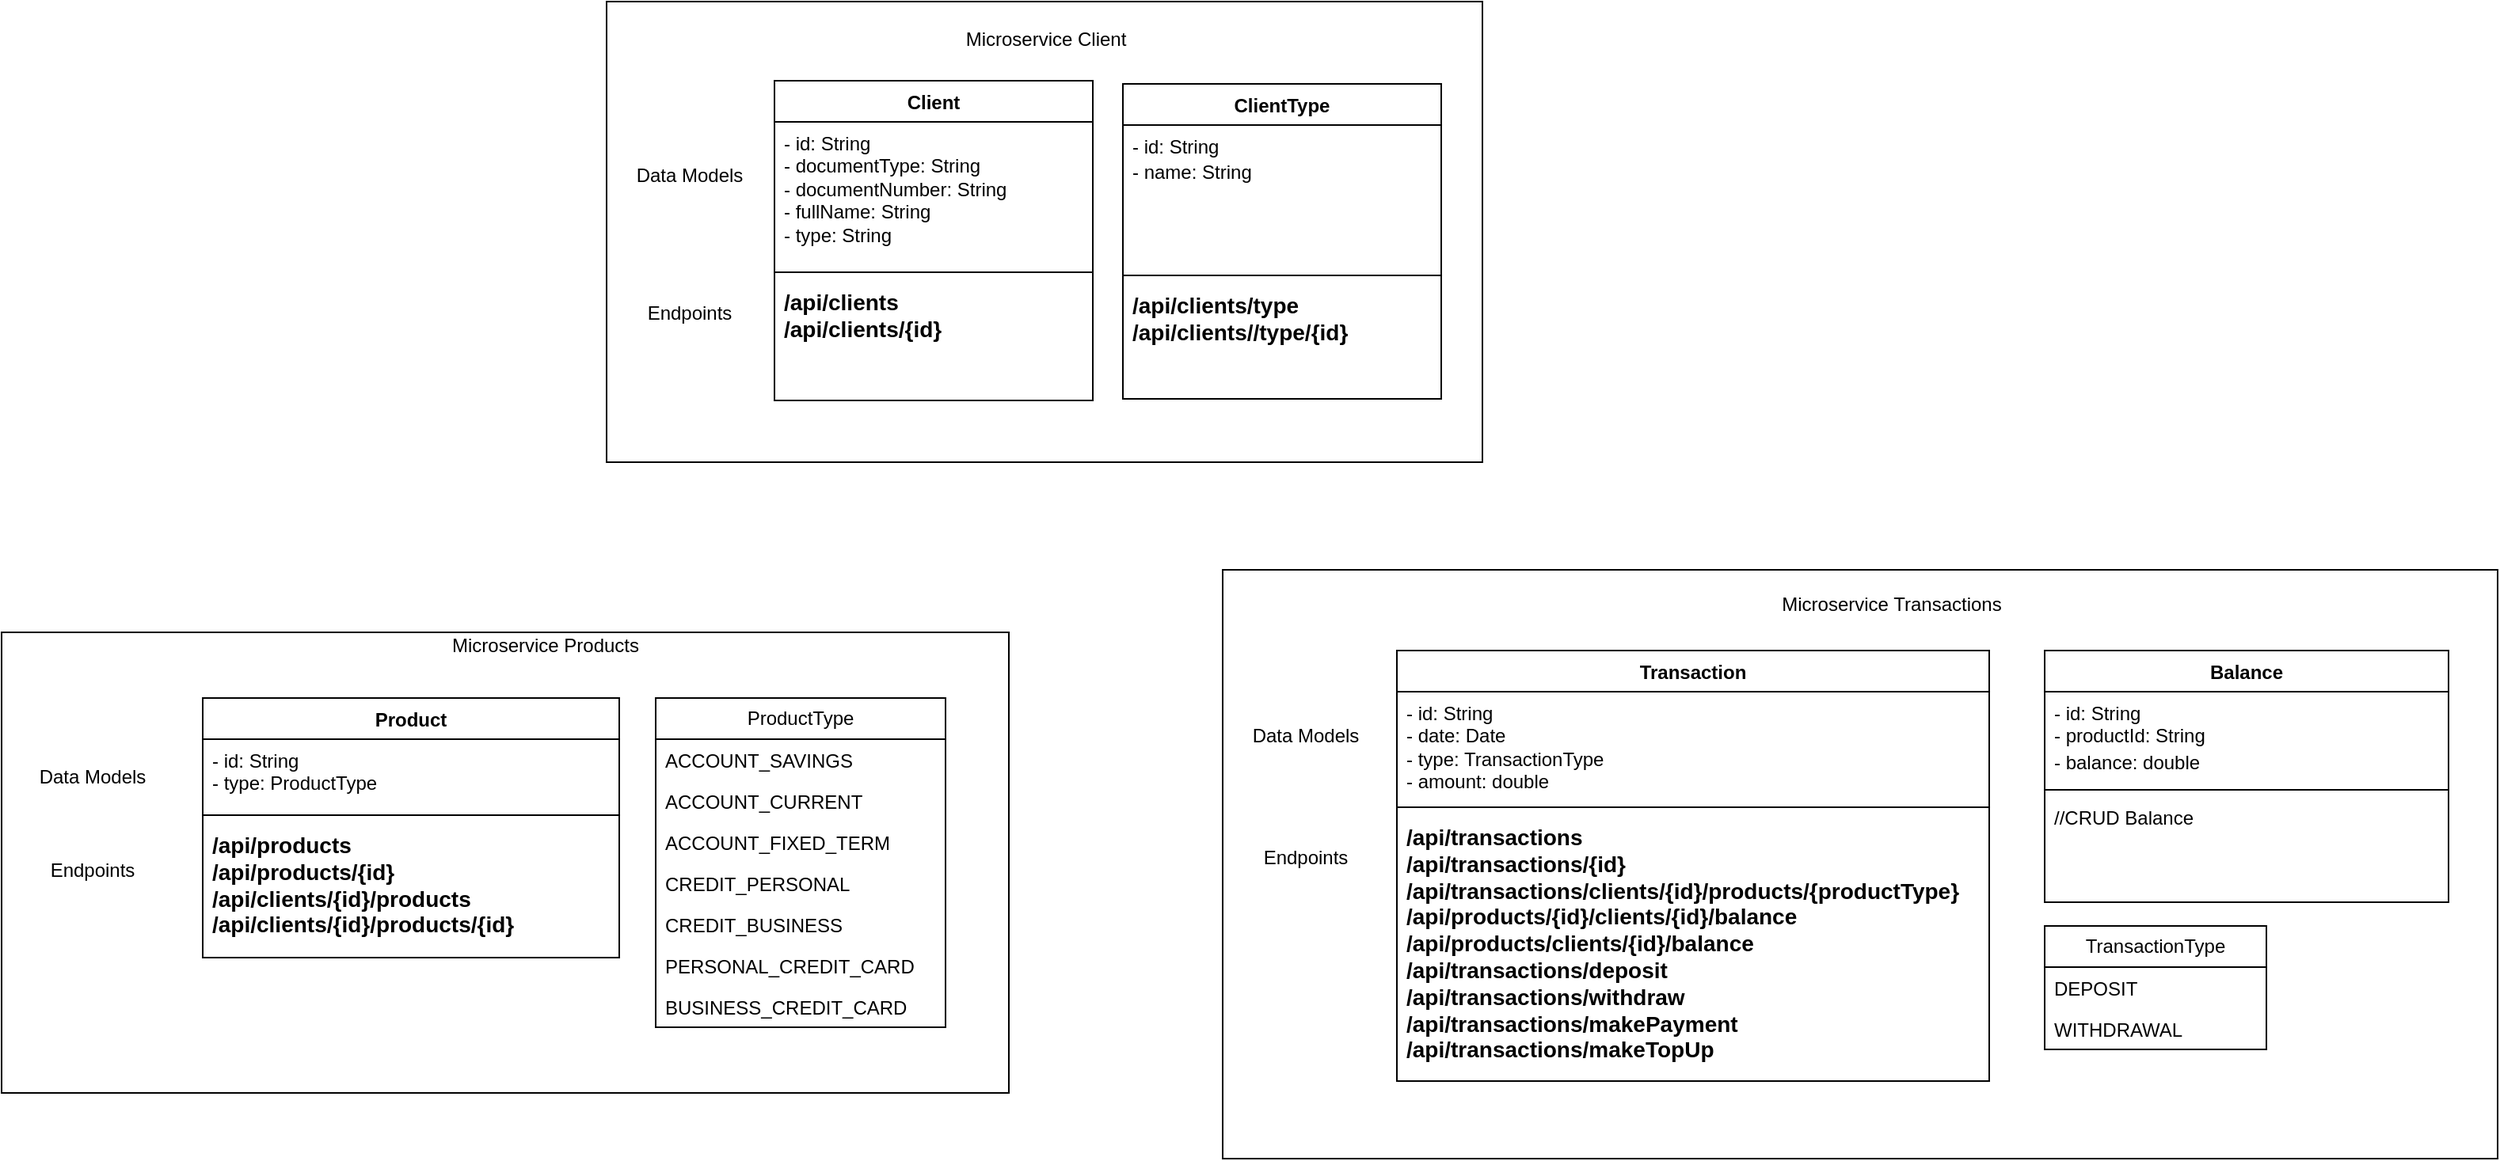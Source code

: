 <mxfile version="21.6.1" type="device">
  <diagram name="Página-1" id="byQaw5cqvZ2PZXJsykcE">
    <mxGraphModel dx="1434" dy="1213" grid="0" gridSize="10" guides="1" tooltips="1" connect="1" arrows="1" fold="1" page="0" pageScale="1" pageWidth="827" pageHeight="1169" math="0" shadow="0">
      <root>
        <mxCell id="0" />
        <mxCell id="1" parent="0" />
        <mxCell id="kyLPirycK8c-wqSpg7BQ-3" value="" style="verticalLabelPosition=bottom;verticalAlign=top;html=1;shape=mxgraph.basic.rect;fillColor2=none;strokeWidth=1;size=20;indent=5;" vertex="1" parent="1">
          <mxGeometry x="696" y="-298" width="805" height="372" as="geometry" />
        </mxCell>
        <mxCell id="kyLPirycK8c-wqSpg7BQ-2" value="" style="verticalLabelPosition=bottom;verticalAlign=top;html=1;shape=mxgraph.basic.rect;fillColor2=none;strokeWidth=1;size=20;indent=5;" vertex="1" parent="1">
          <mxGeometry x="-75" y="-258.5" width="636" height="291" as="geometry" />
        </mxCell>
        <mxCell id="Dh1_PqeGlYigmbHntT6k-110" value="" style="verticalLabelPosition=bottom;verticalAlign=top;html=1;shape=mxgraph.basic.rect;fillColor2=none;strokeWidth=1;size=20;indent=5;" parent="1" vertex="1">
          <mxGeometry x="307" y="-657" width="553" height="291" as="geometry" />
        </mxCell>
        <mxCell id="Dh1_PqeGlYigmbHntT6k-1" value="Product" style="swimlane;fontStyle=1;align=center;verticalAlign=top;childLayout=stackLayout;horizontal=1;startSize=26;horizontalStack=0;resizeParent=1;resizeParentMax=0;resizeLast=0;collapsible=1;marginBottom=0;whiteSpace=wrap;html=1;fillColor=#FFFFFF;" parent="1" vertex="1">
          <mxGeometry x="52" y="-217" width="263" height="164" as="geometry" />
        </mxCell>
        <mxCell id="Dh1_PqeGlYigmbHntT6k-2" value="- id: String&lt;br&gt;- type: ProductType&lt;br&gt;&lt;span style=&quot;border: 0px solid rgb(217, 217, 227); box-sizing: border-box; --tw-border-spacing-x: 0; --tw-border-spacing-y: 0; --tw-translate-x: 0; --tw-translate-y: 0; --tw-rotate: 0; --tw-skew-x: 0; --tw-skew-y: 0; --tw-scale-x: 1; --tw-scale-y: 1; --tw-pan-x: ; --tw-pan-y: ; --tw-pinch-zoom: ; --tw-scroll-snap-strictness: proximity; --tw-gradient-from-position: ; --tw-gradient-via-position: ; --tw-gradient-to-position: ; --tw-ordinal: ; --tw-slashed-zero: ; --tw-numeric-figure: ; --tw-numeric-spacing: ; --tw-numeric-fraction: ; --tw-ring-inset: ; --tw-ring-offset-width: 0px; --tw-ring-offset-color: #fff; --tw-ring-color: rgba(69,89,164,.5); --tw-ring-offset-shadow: 0 0 transparent; --tw-ring-shadow: 0 0 transparent; --tw-shadow: 0 0 transparent; --tw-shadow-colored: 0 0 transparent; --tw-blur: ; --tw-brightness: ; --tw-contrast: ; --tw-grayscale: ; --tw-hue-rotate: ; --tw-invert: ; --tw-saturate: ; --tw-sepia: ; --tw-drop-shadow: ; --tw-backdrop-blur: ; --tw-backdrop-brightness: ; --tw-backdrop-contrast: ; --tw-backdrop-grayscale: ; --tw-backdrop-hue-rotate: ; --tw-backdrop-invert: ; --tw-backdrop-opacity: ; --tw-backdrop-saturate: ; --tw-backdrop-sepia: ; color: rgb(255, 255, 255); font-family: &amp;quot;Söhne Mono&amp;quot;, Monaco, &amp;quot;Andale Mono&amp;quot;, &amp;quot;Ubuntu Mono&amp;quot;, monospace; font-size: 14px; background-color: rgb(0, 0, 0);&quot; class=&quot;xml&quot;&gt;&lt;span style=&quot;border: 0px solid rgb(217, 217, 227); box-sizing: border-box; --tw-border-spacing-x: 0; --tw-border-spacing-y: 0; --tw-translate-x: 0; --tw-translate-y: 0; --tw-rotate: 0; --tw-skew-x: 0; --tw-skew-y: 0; --tw-scale-x: 1; --tw-scale-y: 1; --tw-pan-x: ; --tw-pan-y: ; --tw-pinch-zoom: ; --tw-scroll-snap-strictness: proximity; --tw-gradient-from-position: ; --tw-gradient-via-position: ; --tw-gradient-to-position: ; --tw-ordinal: ; --tw-slashed-zero: ; --tw-numeric-figure: ; --tw-numeric-spacing: ; --tw-numeric-fraction: ; --tw-ring-inset: ; --tw-ring-offset-width: 0px; --tw-ring-offset-color: #fff; --tw-ring-color: rgba(69,89,164,.5); --tw-ring-offset-shadow: 0 0 transparent; --tw-ring-shadow: 0 0 transparent; --tw-shadow: 0 0 transparent; --tw-shadow-colored: 0 0 transparent; --tw-blur: ; --tw-brightness: ; --tw-contrast: ; --tw-grayscale: ; --tw-hue-rotate: ; --tw-invert: ; --tw-saturate: ; --tw-sepia: ; --tw-drop-shadow: ; --tw-backdrop-blur: ; --tw-backdrop-brightness: ; --tw-backdrop-contrast: ; --tw-backdrop-grayscale: ; --tw-backdrop-hue-rotate: ; --tw-backdrop-invert: ; --tw-backdrop-opacity: ; --tw-backdrop-saturate: ; --tw-backdrop-sepia: ;&quot; class=&quot;hljs-tag&quot;&gt;&lt;br&gt;&lt;br&gt;&lt;/span&gt;&lt;/span&gt;" style="text;strokeColor=none;fillColor=none;align=left;verticalAlign=top;spacingLeft=4;spacingRight=4;overflow=hidden;rotatable=0;points=[[0,0.5],[1,0.5]];portConstraint=eastwest;whiteSpace=wrap;html=1;" parent="Dh1_PqeGlYigmbHntT6k-1" vertex="1">
          <mxGeometry y="26" width="263" height="44" as="geometry" />
        </mxCell>
        <mxCell id="Dh1_PqeGlYigmbHntT6k-3" value="" style="line;strokeWidth=1;fillColor=none;align=left;verticalAlign=middle;spacingTop=-1;spacingLeft=3;spacingRight=3;rotatable=0;labelPosition=right;points=[];portConstraint=eastwest;strokeColor=inherit;" parent="Dh1_PqeGlYigmbHntT6k-1" vertex="1">
          <mxGeometry y="70" width="263" height="8" as="geometry" />
        </mxCell>
        <mxCell id="Dh1_PqeGlYigmbHntT6k-4" value="&lt;b style=&quot;border-color: var(--border-color); font-size: 14px;&quot;&gt;&lt;b style=&quot;border-color: var(--border-color);&quot;&gt;/api&lt;/b&gt;/products&lt;br style=&quot;border-color: var(--border-color);&quot;&gt;&lt;b style=&quot;border-color: var(--border-color);&quot;&gt;/api&lt;/b&gt;/&lt;b style=&quot;border-color: var(--border-color);&quot;&gt;products&lt;/b&gt;/{id}&lt;br&gt;&lt;b style=&quot;border-color: var(--border-color);&quot;&gt;/api/clients/{id}/products&lt;br&gt;&lt;/b&gt;&lt;b style=&quot;border-color: var(--border-color);&quot;&gt;&lt;b style=&quot;border-color: var(--border-color);&quot;&gt;/api/clients/{id}/products/{id}&lt;/b&gt;&lt;/b&gt;&lt;br&gt;&lt;/b&gt;" style="text;strokeColor=none;fillColor=none;align=left;verticalAlign=top;spacingLeft=4;spacingRight=4;overflow=hidden;rotatable=0;points=[[0,0.5],[1,0.5]];portConstraint=eastwest;whiteSpace=wrap;html=1;" parent="Dh1_PqeGlYigmbHntT6k-1" vertex="1">
          <mxGeometry y="78" width="263" height="86" as="geometry" />
        </mxCell>
        <mxCell id="Dh1_PqeGlYigmbHntT6k-47" value="ProductType" style="swimlane;fontStyle=0;childLayout=stackLayout;horizontal=1;startSize=26;fillColor=none;horizontalStack=0;resizeParent=1;resizeParentMax=0;resizeLast=0;collapsible=1;marginBottom=0;whiteSpace=wrap;html=1;" parent="1" vertex="1">
          <mxGeometry x="338" y="-217" width="183" height="208" as="geometry">
            <mxRectangle x="432" y="33" width="93" height="26" as="alternateBounds" />
          </mxGeometry>
        </mxCell>
        <mxCell id="Dh1_PqeGlYigmbHntT6k-48" value="ACCOUNT_SAVINGS" style="text;strokeColor=none;fillColor=none;align=left;verticalAlign=top;spacingLeft=4;spacingRight=4;overflow=hidden;rotatable=0;points=[[0,0.5],[1,0.5]];portConstraint=eastwest;whiteSpace=wrap;html=1;" parent="Dh1_PqeGlYigmbHntT6k-47" vertex="1">
          <mxGeometry y="26" width="183" height="26" as="geometry" />
        </mxCell>
        <mxCell id="Dh1_PqeGlYigmbHntT6k-49" value="ACCOUNT_CURRENT" style="text;strokeColor=none;fillColor=none;align=left;verticalAlign=top;spacingLeft=4;spacingRight=4;overflow=hidden;rotatable=0;points=[[0,0.5],[1,0.5]];portConstraint=eastwest;whiteSpace=wrap;html=1;" parent="Dh1_PqeGlYigmbHntT6k-47" vertex="1">
          <mxGeometry y="52" width="183" height="26" as="geometry" />
        </mxCell>
        <mxCell id="Dh1_PqeGlYigmbHntT6k-50" value="ACCOUNT_FIXED_TERM" style="text;strokeColor=none;fillColor=none;align=left;verticalAlign=top;spacingLeft=4;spacingRight=4;overflow=hidden;rotatable=0;points=[[0,0.5],[1,0.5]];portConstraint=eastwest;whiteSpace=wrap;html=1;" parent="Dh1_PqeGlYigmbHntT6k-47" vertex="1">
          <mxGeometry y="78" width="183" height="26" as="geometry" />
        </mxCell>
        <mxCell id="Dh1_PqeGlYigmbHntT6k-85" value="CREDIT_PERSONAL" style="text;strokeColor=none;fillColor=none;align=left;verticalAlign=top;spacingLeft=4;spacingRight=4;overflow=hidden;rotatable=0;points=[[0,0.5],[1,0.5]];portConstraint=eastwest;whiteSpace=wrap;html=1;" parent="Dh1_PqeGlYigmbHntT6k-47" vertex="1">
          <mxGeometry y="104" width="183" height="26" as="geometry" />
        </mxCell>
        <mxCell id="Dh1_PqeGlYigmbHntT6k-86" value="CREDIT_BUSINESS" style="text;strokeColor=none;fillColor=none;align=left;verticalAlign=top;spacingLeft=4;spacingRight=4;overflow=hidden;rotatable=0;points=[[0,0.5],[1,0.5]];portConstraint=eastwest;whiteSpace=wrap;html=1;" parent="Dh1_PqeGlYigmbHntT6k-47" vertex="1">
          <mxGeometry y="130" width="183" height="26" as="geometry" />
        </mxCell>
        <mxCell id="Dh1_PqeGlYigmbHntT6k-87" value="PERSONAL_CREDIT_CARD" style="text;strokeColor=none;fillColor=none;align=left;verticalAlign=top;spacingLeft=4;spacingRight=4;overflow=hidden;rotatable=0;points=[[0,0.5],[1,0.5]];portConstraint=eastwest;whiteSpace=wrap;html=1;" parent="Dh1_PqeGlYigmbHntT6k-47" vertex="1">
          <mxGeometry y="156" width="183" height="26" as="geometry" />
        </mxCell>
        <mxCell id="Dh1_PqeGlYigmbHntT6k-88" value="BUSINESS_CREDIT_CARD" style="text;strokeColor=none;fillColor=none;align=left;verticalAlign=top;spacingLeft=4;spacingRight=4;overflow=hidden;rotatable=0;points=[[0,0.5],[1,0.5]];portConstraint=eastwest;whiteSpace=wrap;html=1;" parent="Dh1_PqeGlYigmbHntT6k-47" vertex="1">
          <mxGeometry y="182" width="183" height="26" as="geometry" />
        </mxCell>
        <mxCell id="Dh1_PqeGlYigmbHntT6k-54" value="Transaction" style="swimlane;fontStyle=1;align=center;verticalAlign=top;childLayout=stackLayout;horizontal=1;startSize=26;horizontalStack=0;resizeParent=1;resizeParentMax=0;resizeLast=0;collapsible=1;marginBottom=0;whiteSpace=wrap;html=1;fillColor=#FFFFFF;" parent="1" vertex="1">
          <mxGeometry x="806" y="-247" width="374" height="272" as="geometry" />
        </mxCell>
        <mxCell id="Dh1_PqeGlYigmbHntT6k-55" value="- id: String&lt;br&gt;- date: Date&lt;br&gt;- type: TransactionType&lt;br&gt;- amount: double&lt;br&gt;&lt;span style=&quot;border: 0px solid rgb(217, 217, 227); box-sizing: border-box; --tw-border-spacing-x: 0; --tw-border-spacing-y: 0; --tw-translate-x: 0; --tw-translate-y: 0; --tw-rotate: 0; --tw-skew-x: 0; --tw-skew-y: 0; --tw-scale-x: 1; --tw-scale-y: 1; --tw-pan-x: ; --tw-pan-y: ; --tw-pinch-zoom: ; --tw-scroll-snap-strictness: proximity; --tw-gradient-from-position: ; --tw-gradient-via-position: ; --tw-gradient-to-position: ; --tw-ordinal: ; --tw-slashed-zero: ; --tw-numeric-figure: ; --tw-numeric-spacing: ; --tw-numeric-fraction: ; --tw-ring-inset: ; --tw-ring-offset-width: 0px; --tw-ring-offset-color: #fff; --tw-ring-color: rgba(69,89,164,.5); --tw-ring-offset-shadow: 0 0 transparent; --tw-ring-shadow: 0 0 transparent; --tw-shadow: 0 0 transparent; --tw-shadow-colored: 0 0 transparent; --tw-blur: ; --tw-brightness: ; --tw-contrast: ; --tw-grayscale: ; --tw-hue-rotate: ; --tw-invert: ; --tw-saturate: ; --tw-sepia: ; --tw-drop-shadow: ; --tw-backdrop-blur: ; --tw-backdrop-brightness: ; --tw-backdrop-contrast: ; --tw-backdrop-grayscale: ; --tw-backdrop-hue-rotate: ; --tw-backdrop-invert: ; --tw-backdrop-opacity: ; --tw-backdrop-saturate: ; --tw-backdrop-sepia: ; color: rgb(255, 255, 255); font-family: &amp;quot;Söhne Mono&amp;quot;, Monaco, &amp;quot;Andale Mono&amp;quot;, &amp;quot;Ubuntu Mono&amp;quot;, monospace; font-size: 14px; background-color: rgb(0, 0, 0);&quot; class=&quot;xml&quot;&gt;&lt;span style=&quot;border: 0px solid rgb(217, 217, 227); box-sizing: border-box; --tw-border-spacing-x: 0; --tw-border-spacing-y: 0; --tw-translate-x: 0; --tw-translate-y: 0; --tw-rotate: 0; --tw-skew-x: 0; --tw-skew-y: 0; --tw-scale-x: 1; --tw-scale-y: 1; --tw-pan-x: ; --tw-pan-y: ; --tw-pinch-zoom: ; --tw-scroll-snap-strictness: proximity; --tw-gradient-from-position: ; --tw-gradient-via-position: ; --tw-gradient-to-position: ; --tw-ordinal: ; --tw-slashed-zero: ; --tw-numeric-figure: ; --tw-numeric-spacing: ; --tw-numeric-fraction: ; --tw-ring-inset: ; --tw-ring-offset-width: 0px; --tw-ring-offset-color: #fff; --tw-ring-color: rgba(69,89,164,.5); --tw-ring-offset-shadow: 0 0 transparent; --tw-ring-shadow: 0 0 transparent; --tw-shadow: 0 0 transparent; --tw-shadow-colored: 0 0 transparent; --tw-blur: ; --tw-brightness: ; --tw-contrast: ; --tw-grayscale: ; --tw-hue-rotate: ; --tw-invert: ; --tw-saturate: ; --tw-sepia: ; --tw-drop-shadow: ; --tw-backdrop-blur: ; --tw-backdrop-brightness: ; --tw-backdrop-contrast: ; --tw-backdrop-grayscale: ; --tw-backdrop-hue-rotate: ; --tw-backdrop-invert: ; --tw-backdrop-opacity: ; --tw-backdrop-saturate: ; --tw-backdrop-sepia: ;&quot; class=&quot;hljs-tag&quot;&gt;&lt;br&gt;&lt;br&gt;&lt;/span&gt;&lt;/span&gt;" style="text;strokeColor=none;fillColor=none;align=left;verticalAlign=top;spacingLeft=4;spacingRight=4;overflow=hidden;rotatable=0;points=[[0,0.5],[1,0.5]];portConstraint=eastwest;whiteSpace=wrap;html=1;" parent="Dh1_PqeGlYigmbHntT6k-54" vertex="1">
          <mxGeometry y="26" width="374" height="69" as="geometry" />
        </mxCell>
        <mxCell id="Dh1_PqeGlYigmbHntT6k-56" value="" style="line;strokeWidth=1;fillColor=none;align=left;verticalAlign=middle;spacingTop=-1;spacingLeft=3;spacingRight=3;rotatable=0;labelPosition=right;points=[];portConstraint=eastwest;strokeColor=inherit;" parent="Dh1_PqeGlYigmbHntT6k-54" vertex="1">
          <mxGeometry y="95" width="374" height="8" as="geometry" />
        </mxCell>
        <mxCell id="Dh1_PqeGlYigmbHntT6k-57" value="&lt;b style=&quot;border-color: var(--border-color); font-size: 14px;&quot;&gt;&lt;b style=&quot;border-color: var(--border-color);&quot;&gt;/api&lt;/b&gt;/transactions&lt;br style=&quot;border-color: var(--border-color);&quot;&gt;&lt;b style=&quot;border-color: var(--border-color);&quot;&gt;/api&lt;/b&gt;/&lt;b style=&quot;border-color: var(--border-color);&quot;&gt;transactions&lt;/b&gt;/{id}&lt;br style=&quot;border-color: var(--border-color);&quot;&gt;&lt;b style=&quot;border-color: var(--border-color);&quot;&gt;/api/&lt;b style=&quot;border-color: var(--border-color);&quot;&gt;&lt;b style=&quot;border-color: var(--border-color);&quot;&gt;transactions&lt;/b&gt;/&lt;/b&gt;clients/{id}/products/{productType}&lt;br style=&quot;border-color: var(--border-color);&quot;&gt;&lt;/b&gt;&lt;b style=&quot;border-color: var(--border-color);&quot;&gt;&lt;b style=&quot;border-color: var(--border-color);&quot;&gt;/api/products/{id}/clients/{id}/balance&lt;br&gt;&lt;/b&gt;&lt;/b&gt;&lt;/b&gt;&lt;b style=&quot;border-color: var(--border-color); font-size: 14px;&quot;&gt;/api/products/clients/{id}/balance&lt;/b&gt;&lt;br&gt;&lt;b style=&quot;border-color: var(--border-color); font-size: 14px;&quot;&gt;&lt;b style=&quot;border-color: var(--border-color);&quot;&gt;/api&lt;/b&gt;/transactions/&lt;/b&gt;&lt;b&gt;&lt;font style=&quot;font-size: 14px;&quot;&gt;deposit&lt;br&gt;&lt;/font&gt;&lt;/b&gt;&lt;b style=&quot;border-color: var(--border-color); font-size: 14px;&quot;&gt;&lt;b style=&quot;border-color: var(--border-color);&quot;&gt;/api&lt;/b&gt;/transactions/&lt;/b&gt;&lt;b&gt;&lt;font style=&quot;font-size: 14px;&quot;&gt;withdraw&lt;br&gt;&lt;/font&gt;&lt;/b&gt;&lt;b style=&quot;border-color: var(--border-color); font-size: 14px;&quot;&gt;&lt;b style=&quot;border-color: var(--border-color);&quot;&gt;/api&lt;/b&gt;/transactions/&lt;/b&gt;&lt;b&gt;&lt;font style=&quot;font-size: 14px;&quot;&gt;makePayment&lt;br&gt;&lt;/font&gt;&lt;/b&gt;&lt;b style=&quot;border-color: var(--border-color); font-size: 14px;&quot;&gt;&lt;b style=&quot;border-color: var(--border-color);&quot;&gt;/api&lt;/b&gt;/transactions/&lt;/b&gt;&lt;b&gt;&lt;font style=&quot;font-size: 14px;&quot;&gt;makeTopUp&lt;/font&gt;&lt;/b&gt;" style="text;strokeColor=none;fillColor=none;align=left;verticalAlign=top;spacingLeft=4;spacingRight=4;overflow=hidden;rotatable=0;points=[[0,0.5],[1,0.5]];portConstraint=eastwest;whiteSpace=wrap;html=1;" parent="Dh1_PqeGlYigmbHntT6k-54" vertex="1">
          <mxGeometry y="103" width="374" height="169" as="geometry" />
        </mxCell>
        <mxCell id="Dh1_PqeGlYigmbHntT6k-62" value="TransactionType" style="swimlane;fontStyle=0;childLayout=stackLayout;horizontal=1;startSize=26;fillColor=none;horizontalStack=0;resizeParent=1;resizeParentMax=0;resizeLast=0;collapsible=1;marginBottom=0;whiteSpace=wrap;html=1;" parent="1" vertex="1">
          <mxGeometry x="1215" y="-73" width="140" height="78" as="geometry" />
        </mxCell>
        <mxCell id="Dh1_PqeGlYigmbHntT6k-63" value="DEPOSIT" style="text;strokeColor=none;fillColor=none;align=left;verticalAlign=top;spacingLeft=4;spacingRight=4;overflow=hidden;rotatable=0;points=[[0,0.5],[1,0.5]];portConstraint=eastwest;whiteSpace=wrap;html=1;" parent="Dh1_PqeGlYigmbHntT6k-62" vertex="1">
          <mxGeometry y="26" width="140" height="26" as="geometry" />
        </mxCell>
        <mxCell id="Dh1_PqeGlYigmbHntT6k-64" value="WITHDRAWAL" style="text;strokeColor=none;fillColor=none;align=left;verticalAlign=top;spacingLeft=4;spacingRight=4;overflow=hidden;rotatable=0;points=[[0,0.5],[1,0.5]];portConstraint=eastwest;whiteSpace=wrap;html=1;" parent="Dh1_PqeGlYigmbHntT6k-62" vertex="1">
          <mxGeometry y="52" width="140" height="26" as="geometry" />
        </mxCell>
        <mxCell id="Dh1_PqeGlYigmbHntT6k-77" value="Balance" style="swimlane;fontStyle=1;align=center;verticalAlign=top;childLayout=stackLayout;horizontal=1;startSize=26;horizontalStack=0;resizeParent=1;resizeParentMax=0;resizeLast=0;collapsible=1;marginBottom=0;whiteSpace=wrap;html=1;fillColor=#FFFFFF;" parent="1" vertex="1">
          <mxGeometry x="1215" y="-247" width="255" height="159" as="geometry" />
        </mxCell>
        <mxCell id="Dh1_PqeGlYigmbHntT6k-78" value="- id: String&lt;br&gt;- productId: String&lt;br&gt;- balance: double&lt;span style=&quot;border: 0px solid rgb(217, 217, 227); box-sizing: border-box; --tw-border-spacing-x: 0; --tw-border-spacing-y: 0; --tw-translate-x: 0; --tw-translate-y: 0; --tw-rotate: 0; --tw-skew-x: 0; --tw-skew-y: 0; --tw-scale-x: 1; --tw-scale-y: 1; --tw-pan-x: ; --tw-pan-y: ; --tw-pinch-zoom: ; --tw-scroll-snap-strictness: proximity; --tw-gradient-from-position: ; --tw-gradient-via-position: ; --tw-gradient-to-position: ; --tw-ordinal: ; --tw-slashed-zero: ; --tw-numeric-figure: ; --tw-numeric-spacing: ; --tw-numeric-fraction: ; --tw-ring-inset: ; --tw-ring-offset-width: 0px; --tw-ring-offset-color: #fff; --tw-ring-color: rgba(69,89,164,.5); --tw-ring-offset-shadow: 0 0 transparent; --tw-ring-shadow: 0 0 transparent; --tw-shadow: 0 0 transparent; --tw-shadow-colored: 0 0 transparent; --tw-blur: ; --tw-brightness: ; --tw-contrast: ; --tw-grayscale: ; --tw-hue-rotate: ; --tw-invert: ; --tw-saturate: ; --tw-sepia: ; --tw-drop-shadow: ; --tw-backdrop-blur: ; --tw-backdrop-brightness: ; --tw-backdrop-contrast: ; --tw-backdrop-grayscale: ; --tw-backdrop-hue-rotate: ; --tw-backdrop-invert: ; --tw-backdrop-opacity: ; --tw-backdrop-saturate: ; --tw-backdrop-sepia: ; color: rgb(255, 255, 255); font-family: &amp;quot;Söhne Mono&amp;quot;, Monaco, &amp;quot;Andale Mono&amp;quot;, &amp;quot;Ubuntu Mono&amp;quot;, monospace; font-size: 14px; background-color: rgb(0, 0, 0);&quot; class=&quot;xml&quot;&gt;&lt;span style=&quot;border: 0px solid rgb(217, 217, 227); box-sizing: border-box; --tw-border-spacing-x: 0; --tw-border-spacing-y: 0; --tw-translate-x: 0; --tw-translate-y: 0; --tw-rotate: 0; --tw-skew-x: 0; --tw-skew-y: 0; --tw-scale-x: 1; --tw-scale-y: 1; --tw-pan-x: ; --tw-pan-y: ; --tw-pinch-zoom: ; --tw-scroll-snap-strictness: proximity; --tw-gradient-from-position: ; --tw-gradient-via-position: ; --tw-gradient-to-position: ; --tw-ordinal: ; --tw-slashed-zero: ; --tw-numeric-figure: ; --tw-numeric-spacing: ; --tw-numeric-fraction: ; --tw-ring-inset: ; --tw-ring-offset-width: 0px; --tw-ring-offset-color: #fff; --tw-ring-color: rgba(69,89,164,.5); --tw-ring-offset-shadow: 0 0 transparent; --tw-ring-shadow: 0 0 transparent; --tw-shadow: 0 0 transparent; --tw-shadow-colored: 0 0 transparent; --tw-blur: ; --tw-brightness: ; --tw-contrast: ; --tw-grayscale: ; --tw-hue-rotate: ; --tw-invert: ; --tw-saturate: ; --tw-sepia: ; --tw-drop-shadow: ; --tw-backdrop-blur: ; --tw-backdrop-brightness: ; --tw-backdrop-contrast: ; --tw-backdrop-grayscale: ; --tw-backdrop-hue-rotate: ; --tw-backdrop-invert: ; --tw-backdrop-opacity: ; --tw-backdrop-saturate: ; --tw-backdrop-sepia: ;&quot; class=&quot;hljs-tag&quot;&gt;&lt;br&gt;&lt;/span&gt;&lt;/span&gt;" style="text;strokeColor=none;fillColor=none;align=left;verticalAlign=top;spacingLeft=4;spacingRight=4;overflow=hidden;rotatable=0;points=[[0,0.5],[1,0.5]];portConstraint=eastwest;whiteSpace=wrap;html=1;" parent="Dh1_PqeGlYigmbHntT6k-77" vertex="1">
          <mxGeometry y="26" width="255" height="58" as="geometry" />
        </mxCell>
        <mxCell id="Dh1_PqeGlYigmbHntT6k-79" value="" style="line;strokeWidth=1;fillColor=none;align=left;verticalAlign=middle;spacingTop=-1;spacingLeft=3;spacingRight=3;rotatable=0;labelPosition=right;points=[];portConstraint=eastwest;strokeColor=inherit;" parent="Dh1_PqeGlYigmbHntT6k-77" vertex="1">
          <mxGeometry y="84" width="255" height="8" as="geometry" />
        </mxCell>
        <mxCell id="Dh1_PqeGlYigmbHntT6k-80" value="//CRUD Balance" style="text;strokeColor=none;fillColor=none;align=left;verticalAlign=top;spacingLeft=4;spacingRight=4;overflow=hidden;rotatable=0;points=[[0,0.5],[1,0.5]];portConstraint=eastwest;whiteSpace=wrap;html=1;" parent="Dh1_PqeGlYigmbHntT6k-77" vertex="1">
          <mxGeometry y="92" width="255" height="67" as="geometry" />
        </mxCell>
        <mxCell id="Dh1_PqeGlYigmbHntT6k-108" value="Microservice Client" style="text;html=1;align=center;verticalAlign=middle;resizable=0;points=[];autosize=1;strokeColor=none;fillColor=none;" parent="1" vertex="1">
          <mxGeometry x="524" y="-646" width="119" height="26" as="geometry" />
        </mxCell>
        <mxCell id="Dh1_PqeGlYigmbHntT6k-111" value="Client" style="swimlane;fontStyle=1;align=center;verticalAlign=top;childLayout=stackLayout;horizontal=1;startSize=26;horizontalStack=0;resizeParent=1;resizeParentMax=0;resizeLast=0;collapsible=1;marginBottom=0;whiteSpace=wrap;html=1;" parent="1" vertex="1">
          <mxGeometry x="413" y="-607" width="201" height="202" as="geometry" />
        </mxCell>
        <mxCell id="Dh1_PqeGlYigmbHntT6k-112" value="- id: String&lt;br style=&quot;border-color: var(--border-color);&quot;&gt;- documentType: String&lt;br style=&quot;border-color: var(--border-color);&quot;&gt;- documentNumber: String&lt;br style=&quot;border-color: var(--border-color);&quot;&gt;- fullName: String&lt;br style=&quot;border-color: var(--border-color);&quot;&gt;- type: String&lt;br style=&quot;border-color: var(--border-color);&quot;&gt;&lt;span style=&quot;border: 0px solid rgb(217, 217, 227); box-sizing: border-box; --tw-border-spacing-x: 0; --tw-border-spacing-y: 0; --tw-translate-x: 0; --tw-translate-y: 0; --tw-rotate: 0; --tw-skew-x: 0; --tw-skew-y: 0; --tw-scale-x: 1; --tw-scale-y: 1; --tw-pan-x: ; --tw-pan-y: ; --tw-pinch-zoom: ; --tw-scroll-snap-strictness: proximity; --tw-gradient-from-position: ; --tw-gradient-via-position: ; --tw-gradient-to-position: ; --tw-ordinal: ; --tw-slashed-zero: ; --tw-numeric-figure: ; --tw-numeric-spacing: ; --tw-numeric-fraction: ; --tw-ring-inset: ; --tw-ring-offset-width: 0px; --tw-ring-offset-color: #fff; --tw-ring-color: rgba(69,89,164,.5); --tw-ring-offset-shadow: 0 0 transparent; --tw-ring-shadow: 0 0 transparent; --tw-shadow: 0 0 transparent; --tw-shadow-colored: 0 0 transparent; --tw-blur: ; --tw-brightness: ; --tw-contrast: ; --tw-grayscale: ; --tw-hue-rotate: ; --tw-invert: ; --tw-saturate: ; --tw-sepia: ; --tw-drop-shadow: ; --tw-backdrop-blur: ; --tw-backdrop-brightness: ; --tw-backdrop-contrast: ; --tw-backdrop-grayscale: ; --tw-backdrop-hue-rotate: ; --tw-backdrop-invert: ; --tw-backdrop-opacity: ; --tw-backdrop-saturate: ; --tw-backdrop-sepia: ; color: rgb(255, 255, 255); font-family: &amp;quot;Söhne Mono&amp;quot;, Monaco, &amp;quot;Andale Mono&amp;quot;, &amp;quot;Ubuntu Mono&amp;quot;, monospace; font-size: 14px; background-color: rgb(0, 0, 0);&quot; class=&quot;xml&quot;&gt;&lt;/span&gt;" style="text;strokeColor=none;fillColor=none;align=left;verticalAlign=top;spacingLeft=4;spacingRight=4;overflow=hidden;rotatable=0;points=[[0,0.5],[1,0.5]];portConstraint=eastwest;whiteSpace=wrap;html=1;" parent="Dh1_PqeGlYigmbHntT6k-111" vertex="1">
          <mxGeometry y="26" width="201" height="91" as="geometry" />
        </mxCell>
        <mxCell id="Dh1_PqeGlYigmbHntT6k-113" value="" style="line;strokeWidth=1;fillColor=none;align=left;verticalAlign=middle;spacingTop=-1;spacingLeft=3;spacingRight=3;rotatable=0;labelPosition=right;points=[];portConstraint=eastwest;strokeColor=inherit;" parent="Dh1_PqeGlYigmbHntT6k-111" vertex="1">
          <mxGeometry y="117" width="201" height="8" as="geometry" />
        </mxCell>
        <mxCell id="Dh1_PqeGlYigmbHntT6k-114" value="&lt;font style=&quot;font-size: 14px;&quot;&gt;&lt;b&gt;/api/clients&lt;br&gt;&lt;/b&gt;&lt;b style=&quot;border-color: var(--border-color);&quot;&gt;/api&lt;/b&gt;&lt;b&gt;/clients/{id}&lt;/b&gt;&lt;/font&gt;" style="text;strokeColor=none;fillColor=none;align=left;verticalAlign=top;spacingLeft=4;spacingRight=4;overflow=hidden;rotatable=0;points=[[0,0.5],[1,0.5]];portConstraint=eastwest;whiteSpace=wrap;html=1;" parent="Dh1_PqeGlYigmbHntT6k-111" vertex="1">
          <mxGeometry y="125" width="201" height="77" as="geometry" />
        </mxCell>
        <mxCell id="Dh1_PqeGlYigmbHntT6k-115" value="ClientType" style="swimlane;fontStyle=1;align=center;verticalAlign=top;childLayout=stackLayout;horizontal=1;startSize=26;horizontalStack=0;resizeParent=1;resizeParentMax=0;resizeLast=0;collapsible=1;marginBottom=0;whiteSpace=wrap;html=1;" parent="1" vertex="1">
          <mxGeometry x="633" y="-605" width="201" height="199" as="geometry" />
        </mxCell>
        <mxCell id="Dh1_PqeGlYigmbHntT6k-116" value="- id: String&lt;br style=&quot;border-color: var(--border-color);&quot;&gt;- name: String&lt;span style=&quot;border: 0px solid rgb(217, 217, 227); box-sizing: border-box; --tw-border-spacing-x: 0; --tw-border-spacing-y: 0; --tw-translate-x: 0; --tw-translate-y: 0; --tw-rotate: 0; --tw-skew-x: 0; --tw-skew-y: 0; --tw-scale-x: 1; --tw-scale-y: 1; --tw-pan-x: ; --tw-pan-y: ; --tw-pinch-zoom: ; --tw-scroll-snap-strictness: proximity; --tw-gradient-from-position: ; --tw-gradient-via-position: ; --tw-gradient-to-position: ; --tw-ordinal: ; --tw-slashed-zero: ; --tw-numeric-figure: ; --tw-numeric-spacing: ; --tw-numeric-fraction: ; --tw-ring-inset: ; --tw-ring-offset-width: 0px; --tw-ring-offset-color: #fff; --tw-ring-color: rgba(69,89,164,.5); --tw-ring-offset-shadow: 0 0 transparent; --tw-ring-shadow: 0 0 transparent; --tw-shadow: 0 0 transparent; --tw-shadow-colored: 0 0 transparent; --tw-blur: ; --tw-brightness: ; --tw-contrast: ; --tw-grayscale: ; --tw-hue-rotate: ; --tw-invert: ; --tw-saturate: ; --tw-sepia: ; --tw-drop-shadow: ; --tw-backdrop-blur: ; --tw-backdrop-brightness: ; --tw-backdrop-contrast: ; --tw-backdrop-grayscale: ; --tw-backdrop-hue-rotate: ; --tw-backdrop-invert: ; --tw-backdrop-opacity: ; --tw-backdrop-saturate: ; --tw-backdrop-sepia: ; color: rgb(255, 255, 255); font-family: &amp;quot;Söhne Mono&amp;quot;, Monaco, &amp;quot;Andale Mono&amp;quot;, &amp;quot;Ubuntu Mono&amp;quot;, monospace; font-size: 14px; background-color: rgb(0, 0, 0);&quot; class=&quot;xml&quot;&gt;&lt;/span&gt;" style="text;strokeColor=none;fillColor=none;align=left;verticalAlign=top;spacingLeft=4;spacingRight=4;overflow=hidden;rotatable=0;points=[[0,0.5],[1,0.5]];portConstraint=eastwest;whiteSpace=wrap;html=1;" parent="Dh1_PqeGlYigmbHntT6k-115" vertex="1">
          <mxGeometry y="26" width="201" height="91" as="geometry" />
        </mxCell>
        <mxCell id="Dh1_PqeGlYigmbHntT6k-117" value="" style="line;strokeWidth=1;fillColor=none;align=left;verticalAlign=middle;spacingTop=-1;spacingLeft=3;spacingRight=3;rotatable=0;labelPosition=right;points=[];portConstraint=eastwest;strokeColor=inherit;" parent="Dh1_PqeGlYigmbHntT6k-115" vertex="1">
          <mxGeometry y="117" width="201" height="8" as="geometry" />
        </mxCell>
        <mxCell id="Dh1_PqeGlYigmbHntT6k-118" value="&lt;b style=&quot;border-color: var(--border-color); font-size: 14px;&quot;&gt;&lt;b style=&quot;border-color: var(--border-color);&quot;&gt;/api&lt;/b&gt;/clients/type&lt;br style=&quot;border-color: var(--border-color);&quot;&gt;&lt;b style=&quot;border-color: var(--border-color);&quot;&gt;/api&lt;/b&gt;/clients//type/{id}&lt;/b&gt;" style="text;strokeColor=none;fillColor=none;align=left;verticalAlign=top;spacingLeft=4;spacingRight=4;overflow=hidden;rotatable=0;points=[[0,0.5],[1,0.5]];portConstraint=eastwest;whiteSpace=wrap;html=1;" parent="Dh1_PqeGlYigmbHntT6k-115" vertex="1">
          <mxGeometry y="125" width="201" height="74" as="geometry" />
        </mxCell>
        <mxCell id="Dh1_PqeGlYigmbHntT6k-120" value="Data Models" style="text;html=1;align=center;verticalAlign=middle;resizable=0;points=[];autosize=1;strokeColor=none;fillColor=none;" parent="1" vertex="1">
          <mxGeometry x="316" y="-560" width="85" height="26" as="geometry" />
        </mxCell>
        <mxCell id="Dh1_PqeGlYigmbHntT6k-121" value="Endpoints" style="text;html=1;align=center;verticalAlign=middle;resizable=0;points=[];autosize=1;strokeColor=none;fillColor=none;" parent="1" vertex="1">
          <mxGeometry x="323" y="-473" width="71" height="26" as="geometry" />
        </mxCell>
        <mxCell id="kyLPirycK8c-wqSpg7BQ-4" value="Microservice Products" style="text;html=1;align=center;verticalAlign=middle;resizable=0;points=[];autosize=1;strokeColor=none;fillColor=none;" vertex="1" parent="1">
          <mxGeometry x="200" y="-263" width="136" height="26" as="geometry" />
        </mxCell>
        <mxCell id="kyLPirycK8c-wqSpg7BQ-5" value="Microservice Transactions" style="text;html=1;align=center;verticalAlign=middle;resizable=0;points=[];autosize=1;strokeColor=none;fillColor=none;" vertex="1" parent="1">
          <mxGeometry x="1039" y="-289" width="157" height="26" as="geometry" />
        </mxCell>
        <mxCell id="kyLPirycK8c-wqSpg7BQ-6" value="Data Models" style="text;html=1;align=center;verticalAlign=middle;resizable=0;points=[];autosize=1;strokeColor=none;fillColor=none;" vertex="1" parent="1">
          <mxGeometry x="-61" y="-180.5" width="85" height="26" as="geometry" />
        </mxCell>
        <mxCell id="kyLPirycK8c-wqSpg7BQ-7" value="Data Models" style="text;html=1;align=center;verticalAlign=middle;resizable=0;points=[];autosize=1;strokeColor=none;fillColor=none;" vertex="1" parent="1">
          <mxGeometry x="705" y="-206.5" width="85" height="26" as="geometry" />
        </mxCell>
        <mxCell id="kyLPirycK8c-wqSpg7BQ-8" value="Endpoints" style="text;html=1;align=center;verticalAlign=middle;resizable=0;points=[];autosize=1;strokeColor=none;fillColor=none;" vertex="1" parent="1">
          <mxGeometry x="-54" y="-121.5" width="71" height="26" as="geometry" />
        </mxCell>
        <mxCell id="kyLPirycK8c-wqSpg7BQ-9" value="Endpoints" style="text;html=1;align=center;verticalAlign=middle;resizable=0;points=[];autosize=1;strokeColor=none;fillColor=none;" vertex="1" parent="1">
          <mxGeometry x="712" y="-129" width="71" height="26" as="geometry" />
        </mxCell>
      </root>
    </mxGraphModel>
  </diagram>
</mxfile>
